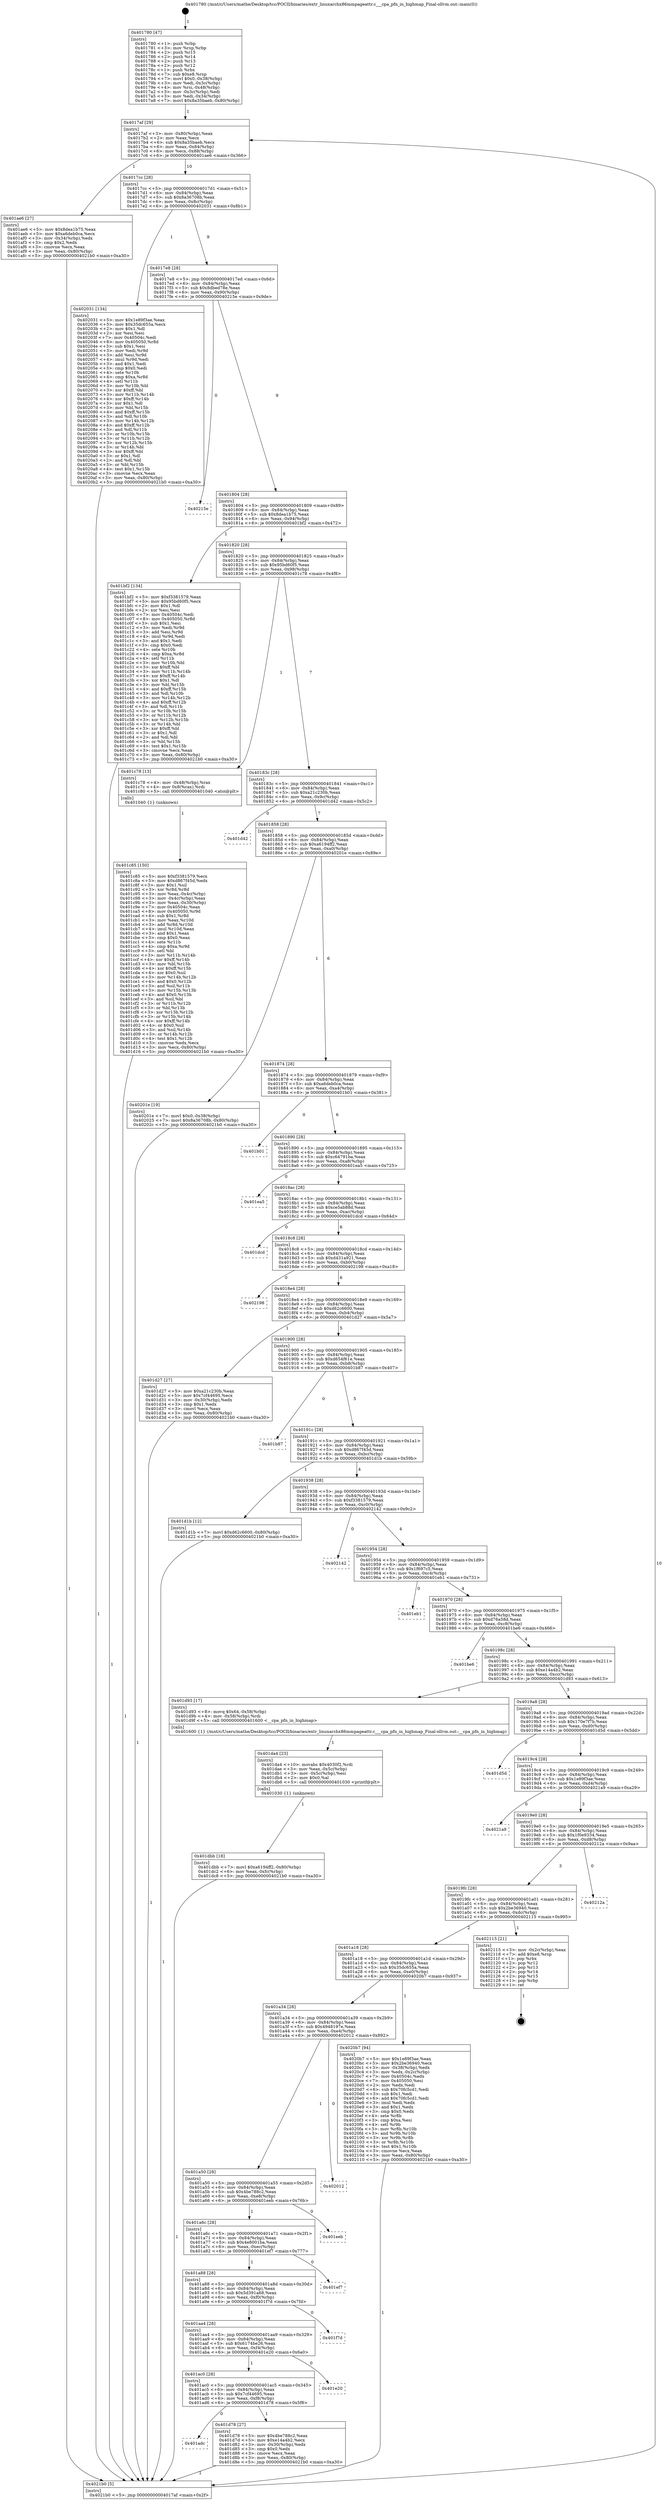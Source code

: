 digraph "0x401780" {
  label = "0x401780 (/mnt/c/Users/mathe/Desktop/tcc/POCII/binaries/extr_linuxarchx86mmpageattr.c___cpa_pfn_in_highmap_Final-ollvm.out::main(0))"
  labelloc = "t"
  node[shape=record]

  Entry [label="",width=0.3,height=0.3,shape=circle,fillcolor=black,style=filled]
  "0x4017af" [label="{
     0x4017af [29]\l
     | [instrs]\l
     &nbsp;&nbsp;0x4017af \<+3\>: mov -0x80(%rbp),%eax\l
     &nbsp;&nbsp;0x4017b2 \<+2\>: mov %eax,%ecx\l
     &nbsp;&nbsp;0x4017b4 \<+6\>: sub $0x8a35baeb,%ecx\l
     &nbsp;&nbsp;0x4017ba \<+6\>: mov %eax,-0x84(%rbp)\l
     &nbsp;&nbsp;0x4017c0 \<+6\>: mov %ecx,-0x88(%rbp)\l
     &nbsp;&nbsp;0x4017c6 \<+6\>: je 0000000000401ae6 \<main+0x366\>\l
  }"]
  "0x401ae6" [label="{
     0x401ae6 [27]\l
     | [instrs]\l
     &nbsp;&nbsp;0x401ae6 \<+5\>: mov $0x8dea1b75,%eax\l
     &nbsp;&nbsp;0x401aeb \<+5\>: mov $0xa6deb0ca,%ecx\l
     &nbsp;&nbsp;0x401af0 \<+3\>: mov -0x34(%rbp),%edx\l
     &nbsp;&nbsp;0x401af3 \<+3\>: cmp $0x2,%edx\l
     &nbsp;&nbsp;0x401af6 \<+3\>: cmovne %ecx,%eax\l
     &nbsp;&nbsp;0x401af9 \<+3\>: mov %eax,-0x80(%rbp)\l
     &nbsp;&nbsp;0x401afc \<+5\>: jmp 00000000004021b0 \<main+0xa30\>\l
  }"]
  "0x4017cc" [label="{
     0x4017cc [28]\l
     | [instrs]\l
     &nbsp;&nbsp;0x4017cc \<+5\>: jmp 00000000004017d1 \<main+0x51\>\l
     &nbsp;&nbsp;0x4017d1 \<+6\>: mov -0x84(%rbp),%eax\l
     &nbsp;&nbsp;0x4017d7 \<+5\>: sub $0x8a36708b,%eax\l
     &nbsp;&nbsp;0x4017dc \<+6\>: mov %eax,-0x8c(%rbp)\l
     &nbsp;&nbsp;0x4017e2 \<+6\>: je 0000000000402031 \<main+0x8b1\>\l
  }"]
  "0x4021b0" [label="{
     0x4021b0 [5]\l
     | [instrs]\l
     &nbsp;&nbsp;0x4021b0 \<+5\>: jmp 00000000004017af \<main+0x2f\>\l
  }"]
  "0x401780" [label="{
     0x401780 [47]\l
     | [instrs]\l
     &nbsp;&nbsp;0x401780 \<+1\>: push %rbp\l
     &nbsp;&nbsp;0x401781 \<+3\>: mov %rsp,%rbp\l
     &nbsp;&nbsp;0x401784 \<+2\>: push %r15\l
     &nbsp;&nbsp;0x401786 \<+2\>: push %r14\l
     &nbsp;&nbsp;0x401788 \<+2\>: push %r13\l
     &nbsp;&nbsp;0x40178a \<+2\>: push %r12\l
     &nbsp;&nbsp;0x40178c \<+1\>: push %rbx\l
     &nbsp;&nbsp;0x40178d \<+7\>: sub $0xe8,%rsp\l
     &nbsp;&nbsp;0x401794 \<+7\>: movl $0x0,-0x38(%rbp)\l
     &nbsp;&nbsp;0x40179b \<+3\>: mov %edi,-0x3c(%rbp)\l
     &nbsp;&nbsp;0x40179e \<+4\>: mov %rsi,-0x48(%rbp)\l
     &nbsp;&nbsp;0x4017a2 \<+3\>: mov -0x3c(%rbp),%edi\l
     &nbsp;&nbsp;0x4017a5 \<+3\>: mov %edi,-0x34(%rbp)\l
     &nbsp;&nbsp;0x4017a8 \<+7\>: movl $0x8a35baeb,-0x80(%rbp)\l
  }"]
  Exit [label="",width=0.3,height=0.3,shape=circle,fillcolor=black,style=filled,peripheries=2]
  "0x402031" [label="{
     0x402031 [134]\l
     | [instrs]\l
     &nbsp;&nbsp;0x402031 \<+5\>: mov $0x1e89f3ae,%eax\l
     &nbsp;&nbsp;0x402036 \<+5\>: mov $0x35dc655a,%ecx\l
     &nbsp;&nbsp;0x40203b \<+2\>: mov $0x1,%dl\l
     &nbsp;&nbsp;0x40203d \<+2\>: xor %esi,%esi\l
     &nbsp;&nbsp;0x40203f \<+7\>: mov 0x40504c,%edi\l
     &nbsp;&nbsp;0x402046 \<+8\>: mov 0x405050,%r8d\l
     &nbsp;&nbsp;0x40204e \<+3\>: sub $0x1,%esi\l
     &nbsp;&nbsp;0x402051 \<+3\>: mov %edi,%r9d\l
     &nbsp;&nbsp;0x402054 \<+3\>: add %esi,%r9d\l
     &nbsp;&nbsp;0x402057 \<+4\>: imul %r9d,%edi\l
     &nbsp;&nbsp;0x40205b \<+3\>: and $0x1,%edi\l
     &nbsp;&nbsp;0x40205e \<+3\>: cmp $0x0,%edi\l
     &nbsp;&nbsp;0x402061 \<+4\>: sete %r10b\l
     &nbsp;&nbsp;0x402065 \<+4\>: cmp $0xa,%r8d\l
     &nbsp;&nbsp;0x402069 \<+4\>: setl %r11b\l
     &nbsp;&nbsp;0x40206d \<+3\>: mov %r10b,%bl\l
     &nbsp;&nbsp;0x402070 \<+3\>: xor $0xff,%bl\l
     &nbsp;&nbsp;0x402073 \<+3\>: mov %r11b,%r14b\l
     &nbsp;&nbsp;0x402076 \<+4\>: xor $0xff,%r14b\l
     &nbsp;&nbsp;0x40207a \<+3\>: xor $0x1,%dl\l
     &nbsp;&nbsp;0x40207d \<+3\>: mov %bl,%r15b\l
     &nbsp;&nbsp;0x402080 \<+4\>: and $0xff,%r15b\l
     &nbsp;&nbsp;0x402084 \<+3\>: and %dl,%r10b\l
     &nbsp;&nbsp;0x402087 \<+3\>: mov %r14b,%r12b\l
     &nbsp;&nbsp;0x40208a \<+4\>: and $0xff,%r12b\l
     &nbsp;&nbsp;0x40208e \<+3\>: and %dl,%r11b\l
     &nbsp;&nbsp;0x402091 \<+3\>: or %r10b,%r15b\l
     &nbsp;&nbsp;0x402094 \<+3\>: or %r11b,%r12b\l
     &nbsp;&nbsp;0x402097 \<+3\>: xor %r12b,%r15b\l
     &nbsp;&nbsp;0x40209a \<+3\>: or %r14b,%bl\l
     &nbsp;&nbsp;0x40209d \<+3\>: xor $0xff,%bl\l
     &nbsp;&nbsp;0x4020a0 \<+3\>: or $0x1,%dl\l
     &nbsp;&nbsp;0x4020a3 \<+2\>: and %dl,%bl\l
     &nbsp;&nbsp;0x4020a5 \<+3\>: or %bl,%r15b\l
     &nbsp;&nbsp;0x4020a8 \<+4\>: test $0x1,%r15b\l
     &nbsp;&nbsp;0x4020ac \<+3\>: cmovne %ecx,%eax\l
     &nbsp;&nbsp;0x4020af \<+3\>: mov %eax,-0x80(%rbp)\l
     &nbsp;&nbsp;0x4020b2 \<+5\>: jmp 00000000004021b0 \<main+0xa30\>\l
  }"]
  "0x4017e8" [label="{
     0x4017e8 [28]\l
     | [instrs]\l
     &nbsp;&nbsp;0x4017e8 \<+5\>: jmp 00000000004017ed \<main+0x6d\>\l
     &nbsp;&nbsp;0x4017ed \<+6\>: mov -0x84(%rbp),%eax\l
     &nbsp;&nbsp;0x4017f3 \<+5\>: sub $0x8dbed78e,%eax\l
     &nbsp;&nbsp;0x4017f8 \<+6\>: mov %eax,-0x90(%rbp)\l
     &nbsp;&nbsp;0x4017fe \<+6\>: je 000000000040215e \<main+0x9de\>\l
  }"]
  "0x401dbb" [label="{
     0x401dbb [18]\l
     | [instrs]\l
     &nbsp;&nbsp;0x401dbb \<+7\>: movl $0xa6194ff2,-0x80(%rbp)\l
     &nbsp;&nbsp;0x401dc2 \<+6\>: mov %eax,-0xfc(%rbp)\l
     &nbsp;&nbsp;0x401dc8 \<+5\>: jmp 00000000004021b0 \<main+0xa30\>\l
  }"]
  "0x40215e" [label="{
     0x40215e\l
  }", style=dashed]
  "0x401804" [label="{
     0x401804 [28]\l
     | [instrs]\l
     &nbsp;&nbsp;0x401804 \<+5\>: jmp 0000000000401809 \<main+0x89\>\l
     &nbsp;&nbsp;0x401809 \<+6\>: mov -0x84(%rbp),%eax\l
     &nbsp;&nbsp;0x40180f \<+5\>: sub $0x8dea1b75,%eax\l
     &nbsp;&nbsp;0x401814 \<+6\>: mov %eax,-0x94(%rbp)\l
     &nbsp;&nbsp;0x40181a \<+6\>: je 0000000000401bf2 \<main+0x472\>\l
  }"]
  "0x401da4" [label="{
     0x401da4 [23]\l
     | [instrs]\l
     &nbsp;&nbsp;0x401da4 \<+10\>: movabs $0x4030f2,%rdi\l
     &nbsp;&nbsp;0x401dae \<+3\>: mov %eax,-0x5c(%rbp)\l
     &nbsp;&nbsp;0x401db1 \<+3\>: mov -0x5c(%rbp),%esi\l
     &nbsp;&nbsp;0x401db4 \<+2\>: mov $0x0,%al\l
     &nbsp;&nbsp;0x401db6 \<+5\>: call 0000000000401030 \<printf@plt\>\l
     | [calls]\l
     &nbsp;&nbsp;0x401030 \{1\} (unknown)\l
  }"]
  "0x401bf2" [label="{
     0x401bf2 [134]\l
     | [instrs]\l
     &nbsp;&nbsp;0x401bf2 \<+5\>: mov $0xf3381579,%eax\l
     &nbsp;&nbsp;0x401bf7 \<+5\>: mov $0x95bd60f5,%ecx\l
     &nbsp;&nbsp;0x401bfc \<+2\>: mov $0x1,%dl\l
     &nbsp;&nbsp;0x401bfe \<+2\>: xor %esi,%esi\l
     &nbsp;&nbsp;0x401c00 \<+7\>: mov 0x40504c,%edi\l
     &nbsp;&nbsp;0x401c07 \<+8\>: mov 0x405050,%r8d\l
     &nbsp;&nbsp;0x401c0f \<+3\>: sub $0x1,%esi\l
     &nbsp;&nbsp;0x401c12 \<+3\>: mov %edi,%r9d\l
     &nbsp;&nbsp;0x401c15 \<+3\>: add %esi,%r9d\l
     &nbsp;&nbsp;0x401c18 \<+4\>: imul %r9d,%edi\l
     &nbsp;&nbsp;0x401c1c \<+3\>: and $0x1,%edi\l
     &nbsp;&nbsp;0x401c1f \<+3\>: cmp $0x0,%edi\l
     &nbsp;&nbsp;0x401c22 \<+4\>: sete %r10b\l
     &nbsp;&nbsp;0x401c26 \<+4\>: cmp $0xa,%r8d\l
     &nbsp;&nbsp;0x401c2a \<+4\>: setl %r11b\l
     &nbsp;&nbsp;0x401c2e \<+3\>: mov %r10b,%bl\l
     &nbsp;&nbsp;0x401c31 \<+3\>: xor $0xff,%bl\l
     &nbsp;&nbsp;0x401c34 \<+3\>: mov %r11b,%r14b\l
     &nbsp;&nbsp;0x401c37 \<+4\>: xor $0xff,%r14b\l
     &nbsp;&nbsp;0x401c3b \<+3\>: xor $0x1,%dl\l
     &nbsp;&nbsp;0x401c3e \<+3\>: mov %bl,%r15b\l
     &nbsp;&nbsp;0x401c41 \<+4\>: and $0xff,%r15b\l
     &nbsp;&nbsp;0x401c45 \<+3\>: and %dl,%r10b\l
     &nbsp;&nbsp;0x401c48 \<+3\>: mov %r14b,%r12b\l
     &nbsp;&nbsp;0x401c4b \<+4\>: and $0xff,%r12b\l
     &nbsp;&nbsp;0x401c4f \<+3\>: and %dl,%r11b\l
     &nbsp;&nbsp;0x401c52 \<+3\>: or %r10b,%r15b\l
     &nbsp;&nbsp;0x401c55 \<+3\>: or %r11b,%r12b\l
     &nbsp;&nbsp;0x401c58 \<+3\>: xor %r12b,%r15b\l
     &nbsp;&nbsp;0x401c5b \<+3\>: or %r14b,%bl\l
     &nbsp;&nbsp;0x401c5e \<+3\>: xor $0xff,%bl\l
     &nbsp;&nbsp;0x401c61 \<+3\>: or $0x1,%dl\l
     &nbsp;&nbsp;0x401c64 \<+2\>: and %dl,%bl\l
     &nbsp;&nbsp;0x401c66 \<+3\>: or %bl,%r15b\l
     &nbsp;&nbsp;0x401c69 \<+4\>: test $0x1,%r15b\l
     &nbsp;&nbsp;0x401c6d \<+3\>: cmovne %ecx,%eax\l
     &nbsp;&nbsp;0x401c70 \<+3\>: mov %eax,-0x80(%rbp)\l
     &nbsp;&nbsp;0x401c73 \<+5\>: jmp 00000000004021b0 \<main+0xa30\>\l
  }"]
  "0x401820" [label="{
     0x401820 [28]\l
     | [instrs]\l
     &nbsp;&nbsp;0x401820 \<+5\>: jmp 0000000000401825 \<main+0xa5\>\l
     &nbsp;&nbsp;0x401825 \<+6\>: mov -0x84(%rbp),%eax\l
     &nbsp;&nbsp;0x40182b \<+5\>: sub $0x95bd60f5,%eax\l
     &nbsp;&nbsp;0x401830 \<+6\>: mov %eax,-0x98(%rbp)\l
     &nbsp;&nbsp;0x401836 \<+6\>: je 0000000000401c78 \<main+0x4f8\>\l
  }"]
  "0x401adc" [label="{
     0x401adc\l
  }", style=dashed]
  "0x401c78" [label="{
     0x401c78 [13]\l
     | [instrs]\l
     &nbsp;&nbsp;0x401c78 \<+4\>: mov -0x48(%rbp),%rax\l
     &nbsp;&nbsp;0x401c7c \<+4\>: mov 0x8(%rax),%rdi\l
     &nbsp;&nbsp;0x401c80 \<+5\>: call 0000000000401040 \<atoi@plt\>\l
     | [calls]\l
     &nbsp;&nbsp;0x401040 \{1\} (unknown)\l
  }"]
  "0x40183c" [label="{
     0x40183c [28]\l
     | [instrs]\l
     &nbsp;&nbsp;0x40183c \<+5\>: jmp 0000000000401841 \<main+0xc1\>\l
     &nbsp;&nbsp;0x401841 \<+6\>: mov -0x84(%rbp),%eax\l
     &nbsp;&nbsp;0x401847 \<+5\>: sub $0xa21c230b,%eax\l
     &nbsp;&nbsp;0x40184c \<+6\>: mov %eax,-0x9c(%rbp)\l
     &nbsp;&nbsp;0x401852 \<+6\>: je 0000000000401d42 \<main+0x5c2\>\l
  }"]
  "0x401c85" [label="{
     0x401c85 [150]\l
     | [instrs]\l
     &nbsp;&nbsp;0x401c85 \<+5\>: mov $0xf3381579,%ecx\l
     &nbsp;&nbsp;0x401c8a \<+5\>: mov $0xd867f45d,%edx\l
     &nbsp;&nbsp;0x401c8f \<+3\>: mov $0x1,%sil\l
     &nbsp;&nbsp;0x401c92 \<+3\>: xor %r8d,%r8d\l
     &nbsp;&nbsp;0x401c95 \<+3\>: mov %eax,-0x4c(%rbp)\l
     &nbsp;&nbsp;0x401c98 \<+3\>: mov -0x4c(%rbp),%eax\l
     &nbsp;&nbsp;0x401c9b \<+3\>: mov %eax,-0x30(%rbp)\l
     &nbsp;&nbsp;0x401c9e \<+7\>: mov 0x40504c,%eax\l
     &nbsp;&nbsp;0x401ca5 \<+8\>: mov 0x405050,%r9d\l
     &nbsp;&nbsp;0x401cad \<+4\>: sub $0x1,%r8d\l
     &nbsp;&nbsp;0x401cb1 \<+3\>: mov %eax,%r10d\l
     &nbsp;&nbsp;0x401cb4 \<+3\>: add %r8d,%r10d\l
     &nbsp;&nbsp;0x401cb7 \<+4\>: imul %r10d,%eax\l
     &nbsp;&nbsp;0x401cbb \<+3\>: and $0x1,%eax\l
     &nbsp;&nbsp;0x401cbe \<+3\>: cmp $0x0,%eax\l
     &nbsp;&nbsp;0x401cc1 \<+4\>: sete %r11b\l
     &nbsp;&nbsp;0x401cc5 \<+4\>: cmp $0xa,%r9d\l
     &nbsp;&nbsp;0x401cc9 \<+3\>: setl %bl\l
     &nbsp;&nbsp;0x401ccc \<+3\>: mov %r11b,%r14b\l
     &nbsp;&nbsp;0x401ccf \<+4\>: xor $0xff,%r14b\l
     &nbsp;&nbsp;0x401cd3 \<+3\>: mov %bl,%r15b\l
     &nbsp;&nbsp;0x401cd6 \<+4\>: xor $0xff,%r15b\l
     &nbsp;&nbsp;0x401cda \<+4\>: xor $0x0,%sil\l
     &nbsp;&nbsp;0x401cde \<+3\>: mov %r14b,%r12b\l
     &nbsp;&nbsp;0x401ce1 \<+4\>: and $0x0,%r12b\l
     &nbsp;&nbsp;0x401ce5 \<+3\>: and %sil,%r11b\l
     &nbsp;&nbsp;0x401ce8 \<+3\>: mov %r15b,%r13b\l
     &nbsp;&nbsp;0x401ceb \<+4\>: and $0x0,%r13b\l
     &nbsp;&nbsp;0x401cef \<+3\>: and %sil,%bl\l
     &nbsp;&nbsp;0x401cf2 \<+3\>: or %r11b,%r12b\l
     &nbsp;&nbsp;0x401cf5 \<+3\>: or %bl,%r13b\l
     &nbsp;&nbsp;0x401cf8 \<+3\>: xor %r13b,%r12b\l
     &nbsp;&nbsp;0x401cfb \<+3\>: or %r15b,%r14b\l
     &nbsp;&nbsp;0x401cfe \<+4\>: xor $0xff,%r14b\l
     &nbsp;&nbsp;0x401d02 \<+4\>: or $0x0,%sil\l
     &nbsp;&nbsp;0x401d06 \<+3\>: and %sil,%r14b\l
     &nbsp;&nbsp;0x401d09 \<+3\>: or %r14b,%r12b\l
     &nbsp;&nbsp;0x401d0c \<+4\>: test $0x1,%r12b\l
     &nbsp;&nbsp;0x401d10 \<+3\>: cmovne %edx,%ecx\l
     &nbsp;&nbsp;0x401d13 \<+3\>: mov %ecx,-0x80(%rbp)\l
     &nbsp;&nbsp;0x401d16 \<+5\>: jmp 00000000004021b0 \<main+0xa30\>\l
  }"]
  "0x401d78" [label="{
     0x401d78 [27]\l
     | [instrs]\l
     &nbsp;&nbsp;0x401d78 \<+5\>: mov $0x4be788c2,%eax\l
     &nbsp;&nbsp;0x401d7d \<+5\>: mov $0xe14a4b2,%ecx\l
     &nbsp;&nbsp;0x401d82 \<+3\>: mov -0x30(%rbp),%edx\l
     &nbsp;&nbsp;0x401d85 \<+3\>: cmp $0x0,%edx\l
     &nbsp;&nbsp;0x401d88 \<+3\>: cmove %ecx,%eax\l
     &nbsp;&nbsp;0x401d8b \<+3\>: mov %eax,-0x80(%rbp)\l
     &nbsp;&nbsp;0x401d8e \<+5\>: jmp 00000000004021b0 \<main+0xa30\>\l
  }"]
  "0x401d42" [label="{
     0x401d42\l
  }", style=dashed]
  "0x401858" [label="{
     0x401858 [28]\l
     | [instrs]\l
     &nbsp;&nbsp;0x401858 \<+5\>: jmp 000000000040185d \<main+0xdd\>\l
     &nbsp;&nbsp;0x40185d \<+6\>: mov -0x84(%rbp),%eax\l
     &nbsp;&nbsp;0x401863 \<+5\>: sub $0xa6194ff2,%eax\l
     &nbsp;&nbsp;0x401868 \<+6\>: mov %eax,-0xa0(%rbp)\l
     &nbsp;&nbsp;0x40186e \<+6\>: je 000000000040201e \<main+0x89e\>\l
  }"]
  "0x401ac0" [label="{
     0x401ac0 [28]\l
     | [instrs]\l
     &nbsp;&nbsp;0x401ac0 \<+5\>: jmp 0000000000401ac5 \<main+0x345\>\l
     &nbsp;&nbsp;0x401ac5 \<+6\>: mov -0x84(%rbp),%eax\l
     &nbsp;&nbsp;0x401acb \<+5\>: sub $0x7cf44695,%eax\l
     &nbsp;&nbsp;0x401ad0 \<+6\>: mov %eax,-0xf8(%rbp)\l
     &nbsp;&nbsp;0x401ad6 \<+6\>: je 0000000000401d78 \<main+0x5f8\>\l
  }"]
  "0x40201e" [label="{
     0x40201e [19]\l
     | [instrs]\l
     &nbsp;&nbsp;0x40201e \<+7\>: movl $0x0,-0x38(%rbp)\l
     &nbsp;&nbsp;0x402025 \<+7\>: movl $0x8a36708b,-0x80(%rbp)\l
     &nbsp;&nbsp;0x40202c \<+5\>: jmp 00000000004021b0 \<main+0xa30\>\l
  }"]
  "0x401874" [label="{
     0x401874 [28]\l
     | [instrs]\l
     &nbsp;&nbsp;0x401874 \<+5\>: jmp 0000000000401879 \<main+0xf9\>\l
     &nbsp;&nbsp;0x401879 \<+6\>: mov -0x84(%rbp),%eax\l
     &nbsp;&nbsp;0x40187f \<+5\>: sub $0xa6deb0ca,%eax\l
     &nbsp;&nbsp;0x401884 \<+6\>: mov %eax,-0xa4(%rbp)\l
     &nbsp;&nbsp;0x40188a \<+6\>: je 0000000000401b01 \<main+0x381\>\l
  }"]
  "0x401e20" [label="{
     0x401e20\l
  }", style=dashed]
  "0x401b01" [label="{
     0x401b01\l
  }", style=dashed]
  "0x401890" [label="{
     0x401890 [28]\l
     | [instrs]\l
     &nbsp;&nbsp;0x401890 \<+5\>: jmp 0000000000401895 \<main+0x115\>\l
     &nbsp;&nbsp;0x401895 \<+6\>: mov -0x84(%rbp),%eax\l
     &nbsp;&nbsp;0x40189b \<+5\>: sub $0xc64791ba,%eax\l
     &nbsp;&nbsp;0x4018a0 \<+6\>: mov %eax,-0xa8(%rbp)\l
     &nbsp;&nbsp;0x4018a6 \<+6\>: je 0000000000401ea5 \<main+0x725\>\l
  }"]
  "0x401aa4" [label="{
     0x401aa4 [28]\l
     | [instrs]\l
     &nbsp;&nbsp;0x401aa4 \<+5\>: jmp 0000000000401aa9 \<main+0x329\>\l
     &nbsp;&nbsp;0x401aa9 \<+6\>: mov -0x84(%rbp),%eax\l
     &nbsp;&nbsp;0x401aaf \<+5\>: sub $0x6174be26,%eax\l
     &nbsp;&nbsp;0x401ab4 \<+6\>: mov %eax,-0xf4(%rbp)\l
     &nbsp;&nbsp;0x401aba \<+6\>: je 0000000000401e20 \<main+0x6a0\>\l
  }"]
  "0x401ea5" [label="{
     0x401ea5\l
  }", style=dashed]
  "0x4018ac" [label="{
     0x4018ac [28]\l
     | [instrs]\l
     &nbsp;&nbsp;0x4018ac \<+5\>: jmp 00000000004018b1 \<main+0x131\>\l
     &nbsp;&nbsp;0x4018b1 \<+6\>: mov -0x84(%rbp),%eax\l
     &nbsp;&nbsp;0x4018b7 \<+5\>: sub $0xce5ab88d,%eax\l
     &nbsp;&nbsp;0x4018bc \<+6\>: mov %eax,-0xac(%rbp)\l
     &nbsp;&nbsp;0x4018c2 \<+6\>: je 0000000000401dcd \<main+0x64d\>\l
  }"]
  "0x401f7d" [label="{
     0x401f7d\l
  }", style=dashed]
  "0x401dcd" [label="{
     0x401dcd\l
  }", style=dashed]
  "0x4018c8" [label="{
     0x4018c8 [28]\l
     | [instrs]\l
     &nbsp;&nbsp;0x4018c8 \<+5\>: jmp 00000000004018cd \<main+0x14d\>\l
     &nbsp;&nbsp;0x4018cd \<+6\>: mov -0x84(%rbp),%eax\l
     &nbsp;&nbsp;0x4018d3 \<+5\>: sub $0xd431a921,%eax\l
     &nbsp;&nbsp;0x4018d8 \<+6\>: mov %eax,-0xb0(%rbp)\l
     &nbsp;&nbsp;0x4018de \<+6\>: je 0000000000402198 \<main+0xa18\>\l
  }"]
  "0x401a88" [label="{
     0x401a88 [28]\l
     | [instrs]\l
     &nbsp;&nbsp;0x401a88 \<+5\>: jmp 0000000000401a8d \<main+0x30d\>\l
     &nbsp;&nbsp;0x401a8d \<+6\>: mov -0x84(%rbp),%eax\l
     &nbsp;&nbsp;0x401a93 \<+5\>: sub $0x5d391a68,%eax\l
     &nbsp;&nbsp;0x401a98 \<+6\>: mov %eax,-0xf0(%rbp)\l
     &nbsp;&nbsp;0x401a9e \<+6\>: je 0000000000401f7d \<main+0x7fd\>\l
  }"]
  "0x402198" [label="{
     0x402198\l
  }", style=dashed]
  "0x4018e4" [label="{
     0x4018e4 [28]\l
     | [instrs]\l
     &nbsp;&nbsp;0x4018e4 \<+5\>: jmp 00000000004018e9 \<main+0x169\>\l
     &nbsp;&nbsp;0x4018e9 \<+6\>: mov -0x84(%rbp),%eax\l
     &nbsp;&nbsp;0x4018ef \<+5\>: sub $0xd62c6600,%eax\l
     &nbsp;&nbsp;0x4018f4 \<+6\>: mov %eax,-0xb4(%rbp)\l
     &nbsp;&nbsp;0x4018fa \<+6\>: je 0000000000401d27 \<main+0x5a7\>\l
  }"]
  "0x401ef7" [label="{
     0x401ef7\l
  }", style=dashed]
  "0x401d27" [label="{
     0x401d27 [27]\l
     | [instrs]\l
     &nbsp;&nbsp;0x401d27 \<+5\>: mov $0xa21c230b,%eax\l
     &nbsp;&nbsp;0x401d2c \<+5\>: mov $0x7cf44695,%ecx\l
     &nbsp;&nbsp;0x401d31 \<+3\>: mov -0x30(%rbp),%edx\l
     &nbsp;&nbsp;0x401d34 \<+3\>: cmp $0x1,%edx\l
     &nbsp;&nbsp;0x401d37 \<+3\>: cmovl %ecx,%eax\l
     &nbsp;&nbsp;0x401d3a \<+3\>: mov %eax,-0x80(%rbp)\l
     &nbsp;&nbsp;0x401d3d \<+5\>: jmp 00000000004021b0 \<main+0xa30\>\l
  }"]
  "0x401900" [label="{
     0x401900 [28]\l
     | [instrs]\l
     &nbsp;&nbsp;0x401900 \<+5\>: jmp 0000000000401905 \<main+0x185\>\l
     &nbsp;&nbsp;0x401905 \<+6\>: mov -0x84(%rbp),%eax\l
     &nbsp;&nbsp;0x40190b \<+5\>: sub $0xd654f61e,%eax\l
     &nbsp;&nbsp;0x401910 \<+6\>: mov %eax,-0xb8(%rbp)\l
     &nbsp;&nbsp;0x401916 \<+6\>: je 0000000000401b87 \<main+0x407\>\l
  }"]
  "0x401a6c" [label="{
     0x401a6c [28]\l
     | [instrs]\l
     &nbsp;&nbsp;0x401a6c \<+5\>: jmp 0000000000401a71 \<main+0x2f1\>\l
     &nbsp;&nbsp;0x401a71 \<+6\>: mov -0x84(%rbp),%eax\l
     &nbsp;&nbsp;0x401a77 \<+5\>: sub $0x4e8001ba,%eax\l
     &nbsp;&nbsp;0x401a7c \<+6\>: mov %eax,-0xec(%rbp)\l
     &nbsp;&nbsp;0x401a82 \<+6\>: je 0000000000401ef7 \<main+0x777\>\l
  }"]
  "0x401b87" [label="{
     0x401b87\l
  }", style=dashed]
  "0x40191c" [label="{
     0x40191c [28]\l
     | [instrs]\l
     &nbsp;&nbsp;0x40191c \<+5\>: jmp 0000000000401921 \<main+0x1a1\>\l
     &nbsp;&nbsp;0x401921 \<+6\>: mov -0x84(%rbp),%eax\l
     &nbsp;&nbsp;0x401927 \<+5\>: sub $0xd867f45d,%eax\l
     &nbsp;&nbsp;0x40192c \<+6\>: mov %eax,-0xbc(%rbp)\l
     &nbsp;&nbsp;0x401932 \<+6\>: je 0000000000401d1b \<main+0x59b\>\l
  }"]
  "0x401eeb" [label="{
     0x401eeb\l
  }", style=dashed]
  "0x401d1b" [label="{
     0x401d1b [12]\l
     | [instrs]\l
     &nbsp;&nbsp;0x401d1b \<+7\>: movl $0xd62c6600,-0x80(%rbp)\l
     &nbsp;&nbsp;0x401d22 \<+5\>: jmp 00000000004021b0 \<main+0xa30\>\l
  }"]
  "0x401938" [label="{
     0x401938 [28]\l
     | [instrs]\l
     &nbsp;&nbsp;0x401938 \<+5\>: jmp 000000000040193d \<main+0x1bd\>\l
     &nbsp;&nbsp;0x40193d \<+6\>: mov -0x84(%rbp),%eax\l
     &nbsp;&nbsp;0x401943 \<+5\>: sub $0xf3381579,%eax\l
     &nbsp;&nbsp;0x401948 \<+6\>: mov %eax,-0xc0(%rbp)\l
     &nbsp;&nbsp;0x40194e \<+6\>: je 0000000000402142 \<main+0x9c2\>\l
  }"]
  "0x401a50" [label="{
     0x401a50 [28]\l
     | [instrs]\l
     &nbsp;&nbsp;0x401a50 \<+5\>: jmp 0000000000401a55 \<main+0x2d5\>\l
     &nbsp;&nbsp;0x401a55 \<+6\>: mov -0x84(%rbp),%eax\l
     &nbsp;&nbsp;0x401a5b \<+5\>: sub $0x4be788c2,%eax\l
     &nbsp;&nbsp;0x401a60 \<+6\>: mov %eax,-0xe8(%rbp)\l
     &nbsp;&nbsp;0x401a66 \<+6\>: je 0000000000401eeb \<main+0x76b\>\l
  }"]
  "0x402142" [label="{
     0x402142\l
  }", style=dashed]
  "0x401954" [label="{
     0x401954 [28]\l
     | [instrs]\l
     &nbsp;&nbsp;0x401954 \<+5\>: jmp 0000000000401959 \<main+0x1d9\>\l
     &nbsp;&nbsp;0x401959 \<+6\>: mov -0x84(%rbp),%eax\l
     &nbsp;&nbsp;0x40195f \<+5\>: sub $0x1f697c5,%eax\l
     &nbsp;&nbsp;0x401964 \<+6\>: mov %eax,-0xc4(%rbp)\l
     &nbsp;&nbsp;0x40196a \<+6\>: je 0000000000401eb1 \<main+0x731\>\l
  }"]
  "0x402012" [label="{
     0x402012\l
  }", style=dashed]
  "0x401eb1" [label="{
     0x401eb1\l
  }", style=dashed]
  "0x401970" [label="{
     0x401970 [28]\l
     | [instrs]\l
     &nbsp;&nbsp;0x401970 \<+5\>: jmp 0000000000401975 \<main+0x1f5\>\l
     &nbsp;&nbsp;0x401975 \<+6\>: mov -0x84(%rbp),%eax\l
     &nbsp;&nbsp;0x40197b \<+5\>: sub $0xd76a58d,%eax\l
     &nbsp;&nbsp;0x401980 \<+6\>: mov %eax,-0xc8(%rbp)\l
     &nbsp;&nbsp;0x401986 \<+6\>: je 0000000000401be6 \<main+0x466\>\l
  }"]
  "0x401a34" [label="{
     0x401a34 [28]\l
     | [instrs]\l
     &nbsp;&nbsp;0x401a34 \<+5\>: jmp 0000000000401a39 \<main+0x2b9\>\l
     &nbsp;&nbsp;0x401a39 \<+6\>: mov -0x84(%rbp),%eax\l
     &nbsp;&nbsp;0x401a3f \<+5\>: sub $0x4948197e,%eax\l
     &nbsp;&nbsp;0x401a44 \<+6\>: mov %eax,-0xe4(%rbp)\l
     &nbsp;&nbsp;0x401a4a \<+6\>: je 0000000000402012 \<main+0x892\>\l
  }"]
  "0x401be6" [label="{
     0x401be6\l
  }", style=dashed]
  "0x40198c" [label="{
     0x40198c [28]\l
     | [instrs]\l
     &nbsp;&nbsp;0x40198c \<+5\>: jmp 0000000000401991 \<main+0x211\>\l
     &nbsp;&nbsp;0x401991 \<+6\>: mov -0x84(%rbp),%eax\l
     &nbsp;&nbsp;0x401997 \<+5\>: sub $0xe14a4b2,%eax\l
     &nbsp;&nbsp;0x40199c \<+6\>: mov %eax,-0xcc(%rbp)\l
     &nbsp;&nbsp;0x4019a2 \<+6\>: je 0000000000401d93 \<main+0x613\>\l
  }"]
  "0x4020b7" [label="{
     0x4020b7 [94]\l
     | [instrs]\l
     &nbsp;&nbsp;0x4020b7 \<+5\>: mov $0x1e89f3ae,%eax\l
     &nbsp;&nbsp;0x4020bc \<+5\>: mov $0x2be36940,%ecx\l
     &nbsp;&nbsp;0x4020c1 \<+3\>: mov -0x38(%rbp),%edx\l
     &nbsp;&nbsp;0x4020c4 \<+3\>: mov %edx,-0x2c(%rbp)\l
     &nbsp;&nbsp;0x4020c7 \<+7\>: mov 0x40504c,%edx\l
     &nbsp;&nbsp;0x4020ce \<+7\>: mov 0x405050,%esi\l
     &nbsp;&nbsp;0x4020d5 \<+2\>: mov %edx,%edi\l
     &nbsp;&nbsp;0x4020d7 \<+6\>: sub $0x70fc5cd1,%edi\l
     &nbsp;&nbsp;0x4020dd \<+3\>: sub $0x1,%edi\l
     &nbsp;&nbsp;0x4020e0 \<+6\>: add $0x70fc5cd1,%edi\l
     &nbsp;&nbsp;0x4020e6 \<+3\>: imul %edi,%edx\l
     &nbsp;&nbsp;0x4020e9 \<+3\>: and $0x1,%edx\l
     &nbsp;&nbsp;0x4020ec \<+3\>: cmp $0x0,%edx\l
     &nbsp;&nbsp;0x4020ef \<+4\>: sete %r8b\l
     &nbsp;&nbsp;0x4020f3 \<+3\>: cmp $0xa,%esi\l
     &nbsp;&nbsp;0x4020f6 \<+4\>: setl %r9b\l
     &nbsp;&nbsp;0x4020fa \<+3\>: mov %r8b,%r10b\l
     &nbsp;&nbsp;0x4020fd \<+3\>: and %r9b,%r10b\l
     &nbsp;&nbsp;0x402100 \<+3\>: xor %r9b,%r8b\l
     &nbsp;&nbsp;0x402103 \<+3\>: or %r8b,%r10b\l
     &nbsp;&nbsp;0x402106 \<+4\>: test $0x1,%r10b\l
     &nbsp;&nbsp;0x40210a \<+3\>: cmovne %ecx,%eax\l
     &nbsp;&nbsp;0x40210d \<+3\>: mov %eax,-0x80(%rbp)\l
     &nbsp;&nbsp;0x402110 \<+5\>: jmp 00000000004021b0 \<main+0xa30\>\l
  }"]
  "0x401d93" [label="{
     0x401d93 [17]\l
     | [instrs]\l
     &nbsp;&nbsp;0x401d93 \<+8\>: movq $0x64,-0x58(%rbp)\l
     &nbsp;&nbsp;0x401d9b \<+4\>: mov -0x58(%rbp),%rdi\l
     &nbsp;&nbsp;0x401d9f \<+5\>: call 0000000000401600 \<__cpa_pfn_in_highmap\>\l
     | [calls]\l
     &nbsp;&nbsp;0x401600 \{1\} (/mnt/c/Users/mathe/Desktop/tcc/POCII/binaries/extr_linuxarchx86mmpageattr.c___cpa_pfn_in_highmap_Final-ollvm.out::__cpa_pfn_in_highmap)\l
  }"]
  "0x4019a8" [label="{
     0x4019a8 [28]\l
     | [instrs]\l
     &nbsp;&nbsp;0x4019a8 \<+5\>: jmp 00000000004019ad \<main+0x22d\>\l
     &nbsp;&nbsp;0x4019ad \<+6\>: mov -0x84(%rbp),%eax\l
     &nbsp;&nbsp;0x4019b3 \<+5\>: sub $0x170e7f7b,%eax\l
     &nbsp;&nbsp;0x4019b8 \<+6\>: mov %eax,-0xd0(%rbp)\l
     &nbsp;&nbsp;0x4019be \<+6\>: je 0000000000401d5d \<main+0x5dd\>\l
  }"]
  "0x401a18" [label="{
     0x401a18 [28]\l
     | [instrs]\l
     &nbsp;&nbsp;0x401a18 \<+5\>: jmp 0000000000401a1d \<main+0x29d\>\l
     &nbsp;&nbsp;0x401a1d \<+6\>: mov -0x84(%rbp),%eax\l
     &nbsp;&nbsp;0x401a23 \<+5\>: sub $0x35dc655a,%eax\l
     &nbsp;&nbsp;0x401a28 \<+6\>: mov %eax,-0xe0(%rbp)\l
     &nbsp;&nbsp;0x401a2e \<+6\>: je 00000000004020b7 \<main+0x937\>\l
  }"]
  "0x401d5d" [label="{
     0x401d5d\l
  }", style=dashed]
  "0x4019c4" [label="{
     0x4019c4 [28]\l
     | [instrs]\l
     &nbsp;&nbsp;0x4019c4 \<+5\>: jmp 00000000004019c9 \<main+0x249\>\l
     &nbsp;&nbsp;0x4019c9 \<+6\>: mov -0x84(%rbp),%eax\l
     &nbsp;&nbsp;0x4019cf \<+5\>: sub $0x1e89f3ae,%eax\l
     &nbsp;&nbsp;0x4019d4 \<+6\>: mov %eax,-0xd4(%rbp)\l
     &nbsp;&nbsp;0x4019da \<+6\>: je 00000000004021a9 \<main+0xa29\>\l
  }"]
  "0x402115" [label="{
     0x402115 [21]\l
     | [instrs]\l
     &nbsp;&nbsp;0x402115 \<+3\>: mov -0x2c(%rbp),%eax\l
     &nbsp;&nbsp;0x402118 \<+7\>: add $0xe8,%rsp\l
     &nbsp;&nbsp;0x40211f \<+1\>: pop %rbx\l
     &nbsp;&nbsp;0x402120 \<+2\>: pop %r12\l
     &nbsp;&nbsp;0x402122 \<+2\>: pop %r13\l
     &nbsp;&nbsp;0x402124 \<+2\>: pop %r14\l
     &nbsp;&nbsp;0x402126 \<+2\>: pop %r15\l
     &nbsp;&nbsp;0x402128 \<+1\>: pop %rbp\l
     &nbsp;&nbsp;0x402129 \<+1\>: ret\l
  }"]
  "0x4021a9" [label="{
     0x4021a9\l
  }", style=dashed]
  "0x4019e0" [label="{
     0x4019e0 [28]\l
     | [instrs]\l
     &nbsp;&nbsp;0x4019e0 \<+5\>: jmp 00000000004019e5 \<main+0x265\>\l
     &nbsp;&nbsp;0x4019e5 \<+6\>: mov -0x84(%rbp),%eax\l
     &nbsp;&nbsp;0x4019eb \<+5\>: sub $0x1f0e9334,%eax\l
     &nbsp;&nbsp;0x4019f0 \<+6\>: mov %eax,-0xd8(%rbp)\l
     &nbsp;&nbsp;0x4019f6 \<+6\>: je 000000000040212a \<main+0x9aa\>\l
  }"]
  "0x4019fc" [label="{
     0x4019fc [28]\l
     | [instrs]\l
     &nbsp;&nbsp;0x4019fc \<+5\>: jmp 0000000000401a01 \<main+0x281\>\l
     &nbsp;&nbsp;0x401a01 \<+6\>: mov -0x84(%rbp),%eax\l
     &nbsp;&nbsp;0x401a07 \<+5\>: sub $0x2be36940,%eax\l
     &nbsp;&nbsp;0x401a0c \<+6\>: mov %eax,-0xdc(%rbp)\l
     &nbsp;&nbsp;0x401a12 \<+6\>: je 0000000000402115 \<main+0x995\>\l
  }"]
  "0x40212a" [label="{
     0x40212a\l
  }", style=dashed]
  Entry -> "0x401780" [label=" 1"]
  "0x4017af" -> "0x401ae6" [label=" 1"]
  "0x4017af" -> "0x4017cc" [label=" 10"]
  "0x401ae6" -> "0x4021b0" [label=" 1"]
  "0x401780" -> "0x4017af" [label=" 1"]
  "0x4021b0" -> "0x4017af" [label=" 10"]
  "0x402115" -> Exit [label=" 1"]
  "0x4017cc" -> "0x402031" [label=" 1"]
  "0x4017cc" -> "0x4017e8" [label=" 9"]
  "0x4020b7" -> "0x4021b0" [label=" 1"]
  "0x4017e8" -> "0x40215e" [label=" 0"]
  "0x4017e8" -> "0x401804" [label=" 9"]
  "0x402031" -> "0x4021b0" [label=" 1"]
  "0x401804" -> "0x401bf2" [label=" 1"]
  "0x401804" -> "0x401820" [label=" 8"]
  "0x401bf2" -> "0x4021b0" [label=" 1"]
  "0x40201e" -> "0x4021b0" [label=" 1"]
  "0x401820" -> "0x401c78" [label=" 1"]
  "0x401820" -> "0x40183c" [label=" 7"]
  "0x401c78" -> "0x401c85" [label=" 1"]
  "0x401c85" -> "0x4021b0" [label=" 1"]
  "0x401dbb" -> "0x4021b0" [label=" 1"]
  "0x40183c" -> "0x401d42" [label=" 0"]
  "0x40183c" -> "0x401858" [label=" 7"]
  "0x401da4" -> "0x401dbb" [label=" 1"]
  "0x401858" -> "0x40201e" [label=" 1"]
  "0x401858" -> "0x401874" [label=" 6"]
  "0x401d78" -> "0x4021b0" [label=" 1"]
  "0x401874" -> "0x401b01" [label=" 0"]
  "0x401874" -> "0x401890" [label=" 6"]
  "0x401ac0" -> "0x401adc" [label=" 0"]
  "0x401890" -> "0x401ea5" [label=" 0"]
  "0x401890" -> "0x4018ac" [label=" 6"]
  "0x401d93" -> "0x401da4" [label=" 1"]
  "0x4018ac" -> "0x401dcd" [label=" 0"]
  "0x4018ac" -> "0x4018c8" [label=" 6"]
  "0x401aa4" -> "0x401ac0" [label=" 1"]
  "0x4018c8" -> "0x402198" [label=" 0"]
  "0x4018c8" -> "0x4018e4" [label=" 6"]
  "0x401ac0" -> "0x401d78" [label=" 1"]
  "0x4018e4" -> "0x401d27" [label=" 1"]
  "0x4018e4" -> "0x401900" [label=" 5"]
  "0x401a88" -> "0x401aa4" [label=" 1"]
  "0x401900" -> "0x401b87" [label=" 0"]
  "0x401900" -> "0x40191c" [label=" 5"]
  "0x401aa4" -> "0x401e20" [label=" 0"]
  "0x40191c" -> "0x401d1b" [label=" 1"]
  "0x40191c" -> "0x401938" [label=" 4"]
  "0x401d1b" -> "0x4021b0" [label=" 1"]
  "0x401d27" -> "0x4021b0" [label=" 1"]
  "0x401a6c" -> "0x401a88" [label=" 1"]
  "0x401938" -> "0x402142" [label=" 0"]
  "0x401938" -> "0x401954" [label=" 4"]
  "0x401a88" -> "0x401f7d" [label=" 0"]
  "0x401954" -> "0x401eb1" [label=" 0"]
  "0x401954" -> "0x401970" [label=" 4"]
  "0x401a50" -> "0x401a6c" [label=" 1"]
  "0x401970" -> "0x401be6" [label=" 0"]
  "0x401970" -> "0x40198c" [label=" 4"]
  "0x401a6c" -> "0x401ef7" [label=" 0"]
  "0x40198c" -> "0x401d93" [label=" 1"]
  "0x40198c" -> "0x4019a8" [label=" 3"]
  "0x401a34" -> "0x401a50" [label=" 1"]
  "0x4019a8" -> "0x401d5d" [label=" 0"]
  "0x4019a8" -> "0x4019c4" [label=" 3"]
  "0x401a50" -> "0x401eeb" [label=" 0"]
  "0x4019c4" -> "0x4021a9" [label=" 0"]
  "0x4019c4" -> "0x4019e0" [label=" 3"]
  "0x401a18" -> "0x401a34" [label=" 1"]
  "0x4019e0" -> "0x40212a" [label=" 0"]
  "0x4019e0" -> "0x4019fc" [label=" 3"]
  "0x401a18" -> "0x4020b7" [label=" 1"]
  "0x4019fc" -> "0x402115" [label=" 1"]
  "0x4019fc" -> "0x401a18" [label=" 2"]
  "0x401a34" -> "0x402012" [label=" 0"]
}
